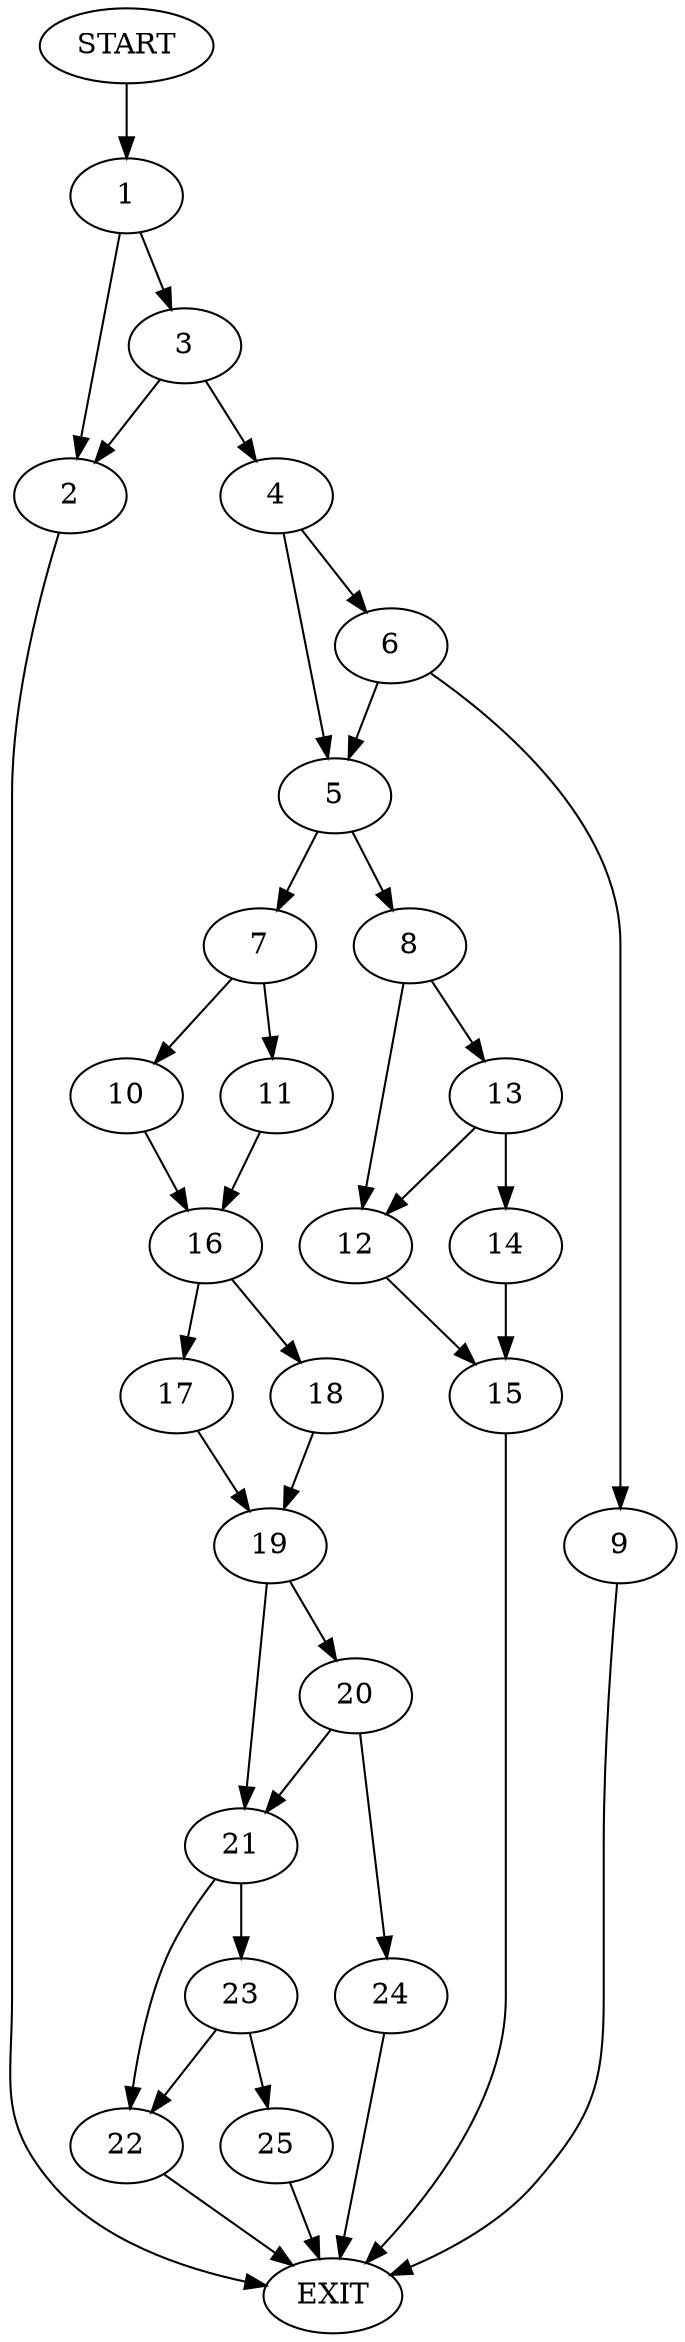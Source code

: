 digraph {
0 [label="START"]
26 [label="EXIT"]
0 -> 1
1 -> 2
1 -> 3
3 -> 2
3 -> 4
2 -> 26
4 -> 5
4 -> 6
5 -> 7
5 -> 8
6 -> 9
6 -> 5
9 -> 26
7 -> 10
7 -> 11
8 -> 12
8 -> 13
13 -> 12
13 -> 14
12 -> 15
14 -> 15
15 -> 26
10 -> 16
11 -> 16
16 -> 17
16 -> 18
17 -> 19
18 -> 19
19 -> 20
19 -> 21
21 -> 22
21 -> 23
20 -> 24
20 -> 21
24 -> 26
22 -> 26
23 -> 25
23 -> 22
25 -> 26
}
